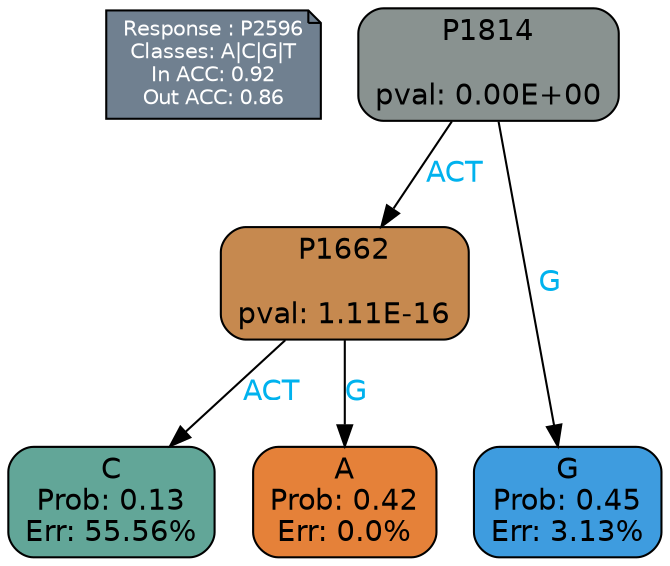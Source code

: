 digraph Tree {
node [shape=box, style="filled, rounded", color="black", fontname=helvetica] ;
graph [ranksep=equally, splines=polylines, bgcolor=transparent, dpi=600] ;
edge [fontname=helvetica] ;
LEGEND [label="Response : P2596
Classes: A|C|G|T
In ACC: 0.92
Out ACC: 0.86
",shape=note,align=left,style=filled,fillcolor="slategray",fontcolor="white",fontsize=10];1 [label="P1814

pval: 0.00E+00", fillcolor="#899290"] ;
2 [label="P1662

pval: 1.11E-16", fillcolor="#c6894f"] ;
3 [label="C
Prob: 0.13
Err: 55.56%", fillcolor="#62a698"] ;
4 [label="A
Prob: 0.42
Err: 0.0%", fillcolor="#e58139"] ;
5 [label="G
Prob: 0.45
Err: 3.13%", fillcolor="#3e9cdf"] ;
1 -> 2 [label="ACT",fontcolor=deepskyblue2] ;
1 -> 5 [label="G",fontcolor=deepskyblue2] ;
2 -> 3 [label="ACT",fontcolor=deepskyblue2] ;
2 -> 4 [label="G",fontcolor=deepskyblue2] ;
{rank = same; 3;4;5;}{rank = same; LEGEND;1;}}
